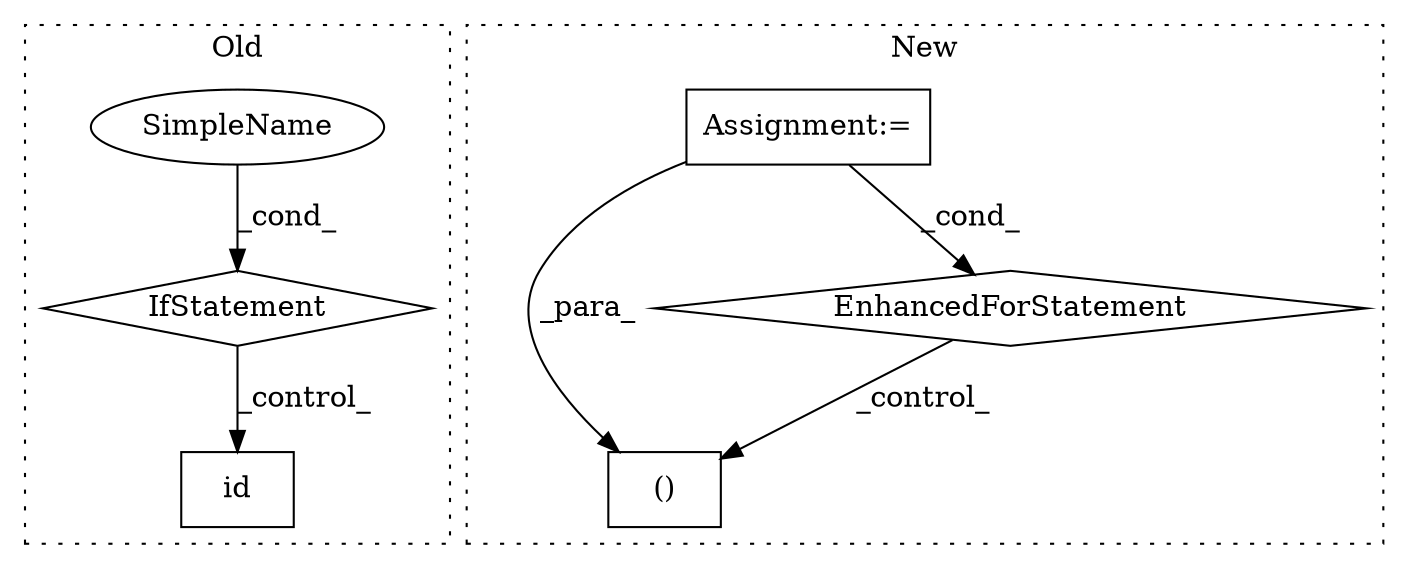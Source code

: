 digraph G {
subgraph cluster0 {
1 [label="id" a="32" s="5023,5065" l="3,1" shape="box"];
3 [label="IfStatement" a="25" s="4899,4945" l="4,2" shape="diamond"];
4 [label="SimpleName" a="42" s="" l="" shape="ellipse"];
label = "Old";
style="dotted";
}
subgraph cluster1 {
2 [label="()" a="106" s="5815" l="29" shape="box"];
5 [label="EnhancedForStatement" a="70" s="5577,5672" l="53,2" shape="diamond"];
6 [label="Assignment:=" a="7" s="5577,5672" l="53,2" shape="box"];
label = "New";
style="dotted";
}
3 -> 1 [label="_control_"];
4 -> 3 [label="_cond_"];
5 -> 2 [label="_control_"];
6 -> 2 [label="_para_"];
6 -> 5 [label="_cond_"];
}